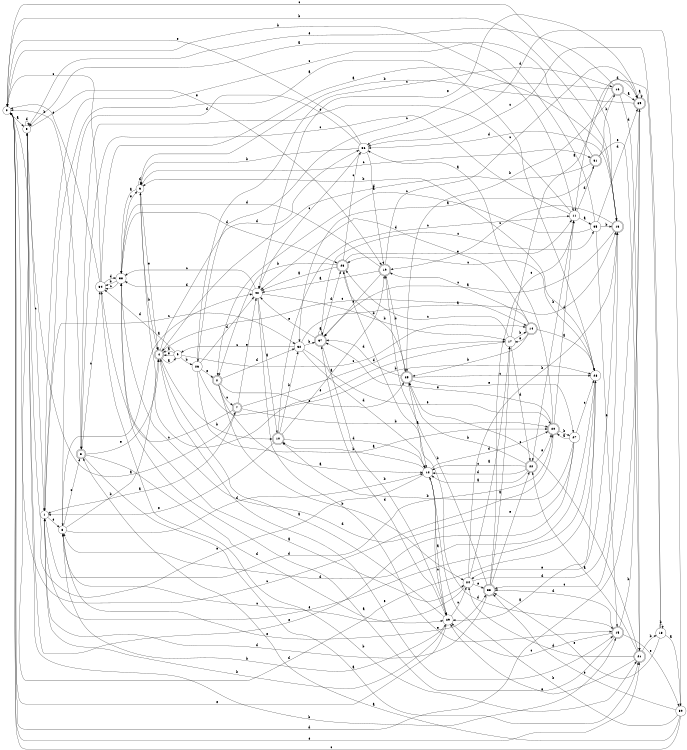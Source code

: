 digraph n33_10 {
__start0 [label="" shape="none"];

rankdir=LR;
size="8,5";

s0 [style="filled", color="black", fillcolor="white" shape="circle", label="0"];
s1 [style="filled", color="black", fillcolor="white" shape="circle", label="1"];
s2 [style="rounded,filled", color="black", fillcolor="white" shape="doublecircle", label="2"];
s3 [style="rounded,filled", color="black", fillcolor="white" shape="doublecircle", label="3"];
s4 [style="rounded,filled", color="black", fillcolor="white" shape="doublecircle", label="4"];
s5 [style="filled", color="black", fillcolor="white" shape="circle", label="5"];
s6 [style="filled", color="black", fillcolor="white" shape="circle", label="6"];
s7 [style="rounded,filled", color="black", fillcolor="white" shape="doublecircle", label="7"];
s8 [style="filled", color="black", fillcolor="white" shape="circle", label="8"];
s9 [style="filled", color="black", fillcolor="white" shape="circle", label="9"];
s10 [style="rounded,filled", color="black", fillcolor="white" shape="doublecircle", label="10"];
s11 [style="filled", color="black", fillcolor="white" shape="circle", label="11"];
s12 [style="filled", color="black", fillcolor="white" shape="circle", label="12"];
s13 [style="rounded,filled", color="black", fillcolor="white" shape="doublecircle", label="13"];
s14 [style="rounded,filled", color="black", fillcolor="white" shape="doublecircle", label="14"];
s15 [style="rounded,filled", color="black", fillcolor="white" shape="doublecircle", label="15"];
s16 [style="rounded,filled", color="black", fillcolor="white" shape="doublecircle", label="16"];
s17 [style="filled", color="black", fillcolor="white" shape="circle", label="17"];
s18 [style="filled", color="black", fillcolor="white" shape="circle", label="18"];
s19 [style="rounded,filled", color="black", fillcolor="white" shape="doublecircle", label="19"];
s20 [style="rounded,filled", color="black", fillcolor="white" shape="doublecircle", label="20"];
s21 [style="rounded,filled", color="black", fillcolor="white" shape="doublecircle", label="21"];
s22 [style="rounded,filled", color="black", fillcolor="white" shape="doublecircle", label="22"];
s23 [style="rounded,filled", color="black", fillcolor="white" shape="doublecircle", label="23"];
s24 [style="filled", color="black", fillcolor="white" shape="circle", label="24"];
s25 [style="rounded,filled", color="black", fillcolor="white" shape="doublecircle", label="25"];
s26 [style="filled", color="black", fillcolor="white" shape="circle", label="26"];
s27 [style="filled", color="black", fillcolor="white" shape="circle", label="27"];
s28 [style="filled", color="black", fillcolor="white" shape="circle", label="28"];
s29 [style="filled", color="black", fillcolor="white" shape="circle", label="29"];
s30 [style="filled", color="black", fillcolor="white" shape="circle", label="30"];
s31 [style="rounded,filled", color="black", fillcolor="white" shape="doublecircle", label="31"];
s32 [style="filled", color="black", fillcolor="white" shape="circle", label="32"];
s33 [style="rounded,filled", color="black", fillcolor="white" shape="doublecircle", label="33"];
s34 [style="filled", color="black", fillcolor="white" shape="circle", label="34"];
s35 [style="filled", color="black", fillcolor="white" shape="circle", label="35"];
s36 [style="filled", color="black", fillcolor="white" shape="circle", label="36"];
s37 [style="rounded,filled", color="black", fillcolor="white" shape="doublecircle", label="37"];
s38 [style="filled", color="black", fillcolor="white" shape="circle", label="38"];
s39 [style="rounded,filled", color="black", fillcolor="white" shape="doublecircle", label="39"];
s40 [style="filled", color="black", fillcolor="white" shape="circle", label="40"];
s0 -> s5 [label="a"];
s0 -> s11 [label="b"];
s0 -> s13 [label="c"];
s0 -> s28 [label="d"];
s0 -> s21 [label="e"];
s1 -> s28 [label="a"];
s1 -> s29 [label="b"];
s1 -> s32 [label="c"];
s1 -> s20 [label="d"];
s1 -> s8 [label="e"];
s2 -> s12 [label="a"];
s2 -> s24 [label="b"];
s2 -> s7 [label="c"];
s2 -> s32 [label="d"];
s2 -> s25 [label="e"];
s3 -> s21 [label="a"];
s3 -> s0 [label="b"];
s3 -> s34 [label="c"];
s3 -> s29 [label="d"];
s3 -> s4 [label="e"];
s4 -> s9 [label="a"];
s4 -> s10 [label="b"];
s4 -> s14 [label="c"];
s4 -> s36 [label="d"];
s4 -> s15 [label="e"];
s5 -> s7 [label="a"];
s5 -> s15 [label="b"];
s5 -> s1 [label="c"];
s5 -> s5 [label="d"];
s5 -> s19 [label="e"];
s6 -> s38 [label="a"];
s6 -> s4 [label="b"];
s6 -> s31 [label="c"];
s6 -> s6 [label="d"];
s6 -> s4 [label="e"];
s7 -> s1 [label="a"];
s7 -> s20 [label="b"];
s7 -> s34 [label="c"];
s7 -> s17 [label="d"];
s7 -> s40 [label="e"];
s8 -> s40 [label="a"];
s8 -> s4 [label="b"];
s8 -> s3 [label="c"];
s8 -> s12 [label="d"];
s8 -> s33 [label="e"];
s9 -> s4 [label="a"];
s9 -> s26 [label="b"];
s9 -> s14 [label="c"];
s9 -> s34 [label="d"];
s9 -> s4 [label="e"];
s10 -> s19 [label="a"];
s10 -> s32 [label="b"];
s10 -> s11 [label="c"];
s10 -> s12 [label="d"];
s10 -> s1 [label="e"];
s11 -> s35 [label="a"];
s11 -> s22 [label="b"];
s11 -> s3 [label="c"];
s11 -> s31 [label="d"];
s11 -> s3 [label="e"];
s12 -> s29 [label="a"];
s12 -> s10 [label="b"];
s12 -> s29 [label="c"];
s12 -> s20 [label="d"];
s12 -> s5 [label="e"];
s13 -> s37 [label="a"];
s13 -> s0 [label="b"];
s13 -> s19 [label="c"];
s13 -> s36 [label="d"];
s13 -> s24 [label="e"];
s14 -> s28 [label="a"];
s14 -> s25 [label="b"];
s14 -> s19 [label="c"];
s14 -> s40 [label="d"];
s14 -> s17 [label="e"];
s15 -> s38 [label="a"];
s15 -> s39 [label="b"];
s15 -> s29 [label="c"];
s15 -> s33 [label="d"];
s15 -> s30 [label="e"];
s16 -> s39 [label="a"];
s16 -> s25 [label="b"];
s16 -> s26 [label="c"];
s16 -> s21 [label="d"];
s16 -> s5 [label="e"];
s17 -> s39 [label="a"];
s17 -> s14 [label="b"];
s17 -> s23 [label="c"];
s17 -> s22 [label="d"];
s17 -> s6 [label="e"];
s18 -> s30 [label="a"];
s18 -> s18 [label="b"];
s18 -> s36 [label="c"];
s18 -> s11 [label="d"];
s18 -> s33 [label="e"];
s19 -> s40 [label="a"];
s19 -> s25 [label="b"];
s19 -> s39 [label="c"];
s19 -> s38 [label="d"];
s19 -> s37 [label="e"];
s20 -> s36 [label="a"];
s20 -> s27 [label="b"];
s20 -> s0 [label="c"];
s20 -> s11 [label="d"];
s20 -> s37 [label="e"];
s21 -> s22 [label="a"];
s21 -> s18 [label="b"];
s21 -> s25 [label="c"];
s21 -> s24 [label="d"];
s21 -> s29 [label="e"];
s22 -> s12 [label="a"];
s22 -> s25 [label="b"];
s22 -> s12 [label="c"];
s22 -> s12 [label="d"];
s22 -> s20 [label="e"];
s23 -> s40 [label="a"];
s23 -> s2 [label="b"];
s23 -> s36 [label="c"];
s23 -> s15 [label="d"];
s23 -> s11 [label="e"];
s24 -> s17 [label="a"];
s24 -> s13 [label="b"];
s24 -> s8 [label="c"];
s24 -> s13 [label="d"];
s24 -> s33 [label="e"];
s25 -> s12 [label="a"];
s25 -> s23 [label="b"];
s25 -> s28 [label="c"];
s25 -> s37 [label="d"];
s25 -> s27 [label="e"];
s26 -> s20 [label="a"];
s26 -> s28 [label="b"];
s26 -> s16 [label="c"];
s26 -> s40 [label="d"];
s26 -> s2 [label="e"];
s27 -> s20 [label="a"];
s27 -> s10 [label="b"];
s27 -> s28 [label="c"];
s27 -> s38 [label="d"];
s27 -> s5 [label="e"];
s28 -> s29 [label="a"];
s28 -> s6 [label="b"];
s28 -> s23 [label="c"];
s28 -> s8 [label="d"];
s28 -> s1 [label="e"];
s29 -> s4 [label="a"];
s29 -> s8 [label="b"];
s29 -> s24 [label="c"];
s29 -> s37 [label="d"];
s29 -> s0 [label="e"];
s30 -> s3 [label="a"];
s30 -> s12 [label="b"];
s30 -> s0 [label="c"];
s30 -> s36 [label="d"];
s30 -> s33 [label="e"];
s31 -> s32 [label="a"];
s31 -> s16 [label="b"];
s31 -> s1 [label="c"];
s31 -> s4 [label="d"];
s31 -> s21 [label="e"];
s32 -> s13 [label="a"];
s32 -> s37 [label="b"];
s32 -> s9 [label="c"];
s32 -> s12 [label="d"];
s32 -> s20 [label="e"];
s33 -> s17 [label="a"];
s33 -> s19 [label="b"];
s33 -> s11 [label="c"];
s33 -> s1 [label="d"];
s33 -> s22 [label="e"];
s34 -> s13 [label="a"];
s34 -> s21 [label="b"];
s34 -> s0 [label="c"];
s34 -> s38 [label="d"];
s34 -> s0 [label="e"];
s35 -> s5 [label="a"];
s35 -> s13 [label="b"];
s35 -> s2 [label="c"];
s35 -> s39 [label="d"];
s35 -> s15 [label="e"];
s36 -> s19 [label="a"];
s36 -> s6 [label="b"];
s36 -> s40 [label="c"];
s36 -> s8 [label="d"];
s36 -> s0 [label="e"];
s37 -> s37 [label="a"];
s37 -> s29 [label="b"];
s37 -> s35 [label="c"];
s37 -> s23 [label="d"];
s37 -> s40 [label="e"];
s38 -> s24 [label="a"];
s38 -> s34 [label="b"];
s38 -> s34 [label="c"];
s38 -> s23 [label="d"];
s38 -> s6 [label="e"];
s39 -> s39 [label="a"];
s39 -> s6 [label="b"];
s39 -> s33 [label="c"];
s39 -> s0 [label="d"];
s39 -> s40 [label="e"];
s40 -> s10 [label="a"];
s40 -> s17 [label="b"];
s40 -> s38 [label="c"];
s40 -> s38 [label="d"];
s40 -> s15 [label="e"];

}